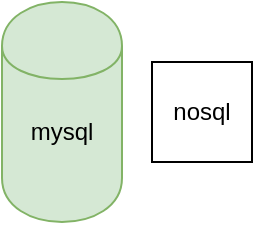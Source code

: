 <mxfile version="10.7.7" type="github"><diagram id="ojRfV1ra9_7hyeBBmbrY" name="Page-1"><mxGraphModel dx="895" dy="747" grid="1" gridSize="10" guides="1" tooltips="1" connect="1" arrows="1" fold="1" page="1" pageScale="1" pageWidth="827" pageHeight="1169" math="0" shadow="0"><root><mxCell id="0"/><mxCell id="1" parent="0"/><mxCell id="Bh26Zuc5GS6CaiPJY0CV-1" value="mysql&lt;br&gt;&lt;br&gt;" style="shape=cylinder;whiteSpace=wrap;html=1;boundedLbl=1;backgroundOutline=1;fillColor=#d5e8d4;strokeColor=#82b366;" vertex="1" parent="1"><mxGeometry x="240" y="240" width="60" height="110" as="geometry"/></mxCell><mxCell id="Bh26Zuc5GS6CaiPJY0CV-2" value="nosql&lt;br&gt;" style="whiteSpace=wrap;html=1;aspect=fixed;" vertex="1" parent="1"><mxGeometry x="315" y="270" width="50" height="50" as="geometry"/></mxCell></root></mxGraphModel></diagram></mxfile>